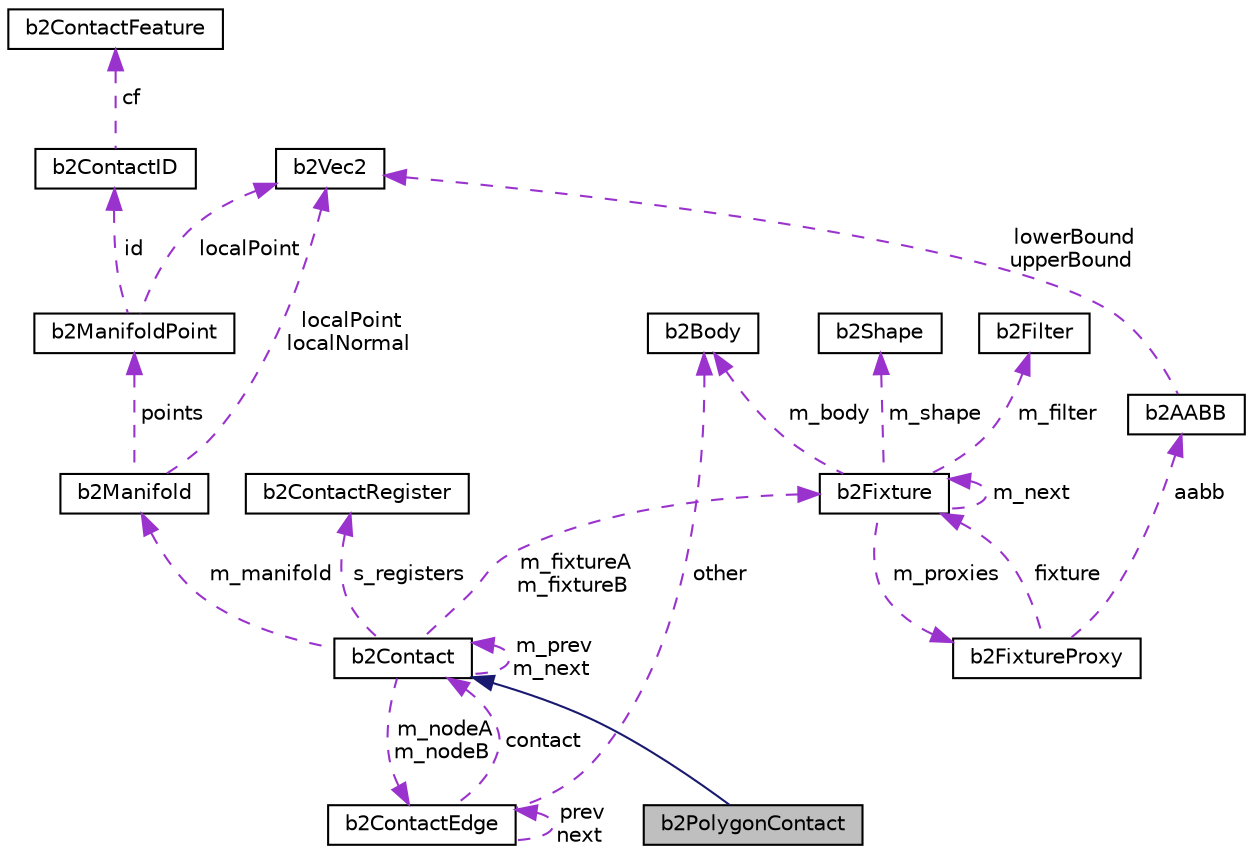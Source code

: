 digraph "b2PolygonContact"
{
  edge [fontname="Helvetica",fontsize="10",labelfontname="Helvetica",labelfontsize="10"];
  node [fontname="Helvetica",fontsize="10",shape=record];
  Node2 [label="b2PolygonContact",height=0.2,width=0.4,color="black", fillcolor="grey75", style="filled", fontcolor="black"];
  Node3 -> Node2 [dir="back",color="midnightblue",fontsize="10",style="solid",fontname="Helvetica"];
  Node3 [label="b2Contact",height=0.2,width=0.4,color="black", fillcolor="white", style="filled",URL="$classb2Contact.html"];
  Node4 -> Node3 [dir="back",color="darkorchid3",fontsize="10",style="dashed",label=" s_registers" ,fontname="Helvetica"];
  Node4 [label="b2ContactRegister",height=0.2,width=0.4,color="black", fillcolor="white", style="filled",URL="$structb2ContactRegister.html"];
  Node3 -> Node3 [dir="back",color="darkorchid3",fontsize="10",style="dashed",label=" m_prev\nm_next" ,fontname="Helvetica"];
  Node5 -> Node3 [dir="back",color="darkorchid3",fontsize="10",style="dashed",label=" m_manifold" ,fontname="Helvetica"];
  Node5 [label="b2Manifold",height=0.2,width=0.4,color="black", fillcolor="white", style="filled",URL="$structb2Manifold.html"];
  Node6 -> Node5 [dir="back",color="darkorchid3",fontsize="10",style="dashed",label=" localPoint\nlocalNormal" ,fontname="Helvetica"];
  Node6 [label="b2Vec2",height=0.2,width=0.4,color="black", fillcolor="white", style="filled",URL="$structb2Vec2.html",tooltip="A 2D column vector. "];
  Node7 -> Node5 [dir="back",color="darkorchid3",fontsize="10",style="dashed",label=" points" ,fontname="Helvetica"];
  Node7 [label="b2ManifoldPoint",height=0.2,width=0.4,color="black", fillcolor="white", style="filled",URL="$structb2ManifoldPoint.html"];
  Node6 -> Node7 [dir="back",color="darkorchid3",fontsize="10",style="dashed",label=" localPoint" ,fontname="Helvetica"];
  Node8 -> Node7 [dir="back",color="darkorchid3",fontsize="10",style="dashed",label=" id" ,fontname="Helvetica"];
  Node8 [label="b2ContactID",height=0.2,width=0.4,color="black", fillcolor="white", style="filled",URL="$unionb2ContactID.html",tooltip="Contact ids to facilitate warm starting. "];
  Node9 -> Node8 [dir="back",color="darkorchid3",fontsize="10",style="dashed",label=" cf" ,fontname="Helvetica"];
  Node9 [label="b2ContactFeature",height=0.2,width=0.4,color="black", fillcolor="white", style="filled",URL="$structb2ContactFeature.html"];
  Node10 -> Node3 [dir="back",color="darkorchid3",fontsize="10",style="dashed",label=" m_fixtureA\nm_fixtureB" ,fontname="Helvetica"];
  Node10 [label="b2Fixture",height=0.2,width=0.4,color="black", fillcolor="white", style="filled",URL="$classb2Fixture.html"];
  Node11 -> Node10 [dir="back",color="darkorchid3",fontsize="10",style="dashed",label=" m_body" ,fontname="Helvetica"];
  Node11 [label="b2Body",height=0.2,width=0.4,color="black", fillcolor="white", style="filled",URL="$classb2Body.html",tooltip="A rigid body. These are created via b2World::CreateBody. "];
  Node12 -> Node10 [dir="back",color="darkorchid3",fontsize="10",style="dashed",label=" m_proxies" ,fontname="Helvetica"];
  Node12 [label="b2FixtureProxy",height=0.2,width=0.4,color="black", fillcolor="white", style="filled",URL="$structb2FixtureProxy.html",tooltip="This proxy is used internally to connect fixtures to the broad-phase. "];
  Node13 -> Node12 [dir="back",color="darkorchid3",fontsize="10",style="dashed",label=" aabb" ,fontname="Helvetica"];
  Node13 [label="b2AABB",height=0.2,width=0.4,color="black", fillcolor="white", style="filled",URL="$structb2AABB.html",tooltip="An axis aligned bounding box. "];
  Node6 -> Node13 [dir="back",color="darkorchid3",fontsize="10",style="dashed",label=" lowerBound\nupperBound" ,fontname="Helvetica"];
  Node10 -> Node12 [dir="back",color="darkorchid3",fontsize="10",style="dashed",label=" fixture" ,fontname="Helvetica"];
  Node14 -> Node10 [dir="back",color="darkorchid3",fontsize="10",style="dashed",label=" m_shape" ,fontname="Helvetica"];
  Node14 [label="b2Shape",height=0.2,width=0.4,color="black", fillcolor="white", style="filled",URL="$classb2Shape.html"];
  Node15 -> Node10 [dir="back",color="darkorchid3",fontsize="10",style="dashed",label=" m_filter" ,fontname="Helvetica"];
  Node15 [label="b2Filter",height=0.2,width=0.4,color="black", fillcolor="white", style="filled",URL="$structb2Filter.html",tooltip="This holds contact filtering data. "];
  Node10 -> Node10 [dir="back",color="darkorchid3",fontsize="10",style="dashed",label=" m_next" ,fontname="Helvetica"];
  Node16 -> Node3 [dir="back",color="darkorchid3",fontsize="10",style="dashed",label=" m_nodeA\nm_nodeB" ,fontname="Helvetica"];
  Node16 [label="b2ContactEdge",height=0.2,width=0.4,color="black", fillcolor="white", style="filled",URL="$structb2ContactEdge.html"];
  Node11 -> Node16 [dir="back",color="darkorchid3",fontsize="10",style="dashed",label=" other" ,fontname="Helvetica"];
  Node3 -> Node16 [dir="back",color="darkorchid3",fontsize="10",style="dashed",label=" contact" ,fontname="Helvetica"];
  Node16 -> Node16 [dir="back",color="darkorchid3",fontsize="10",style="dashed",label=" prev\nnext" ,fontname="Helvetica"];
}
